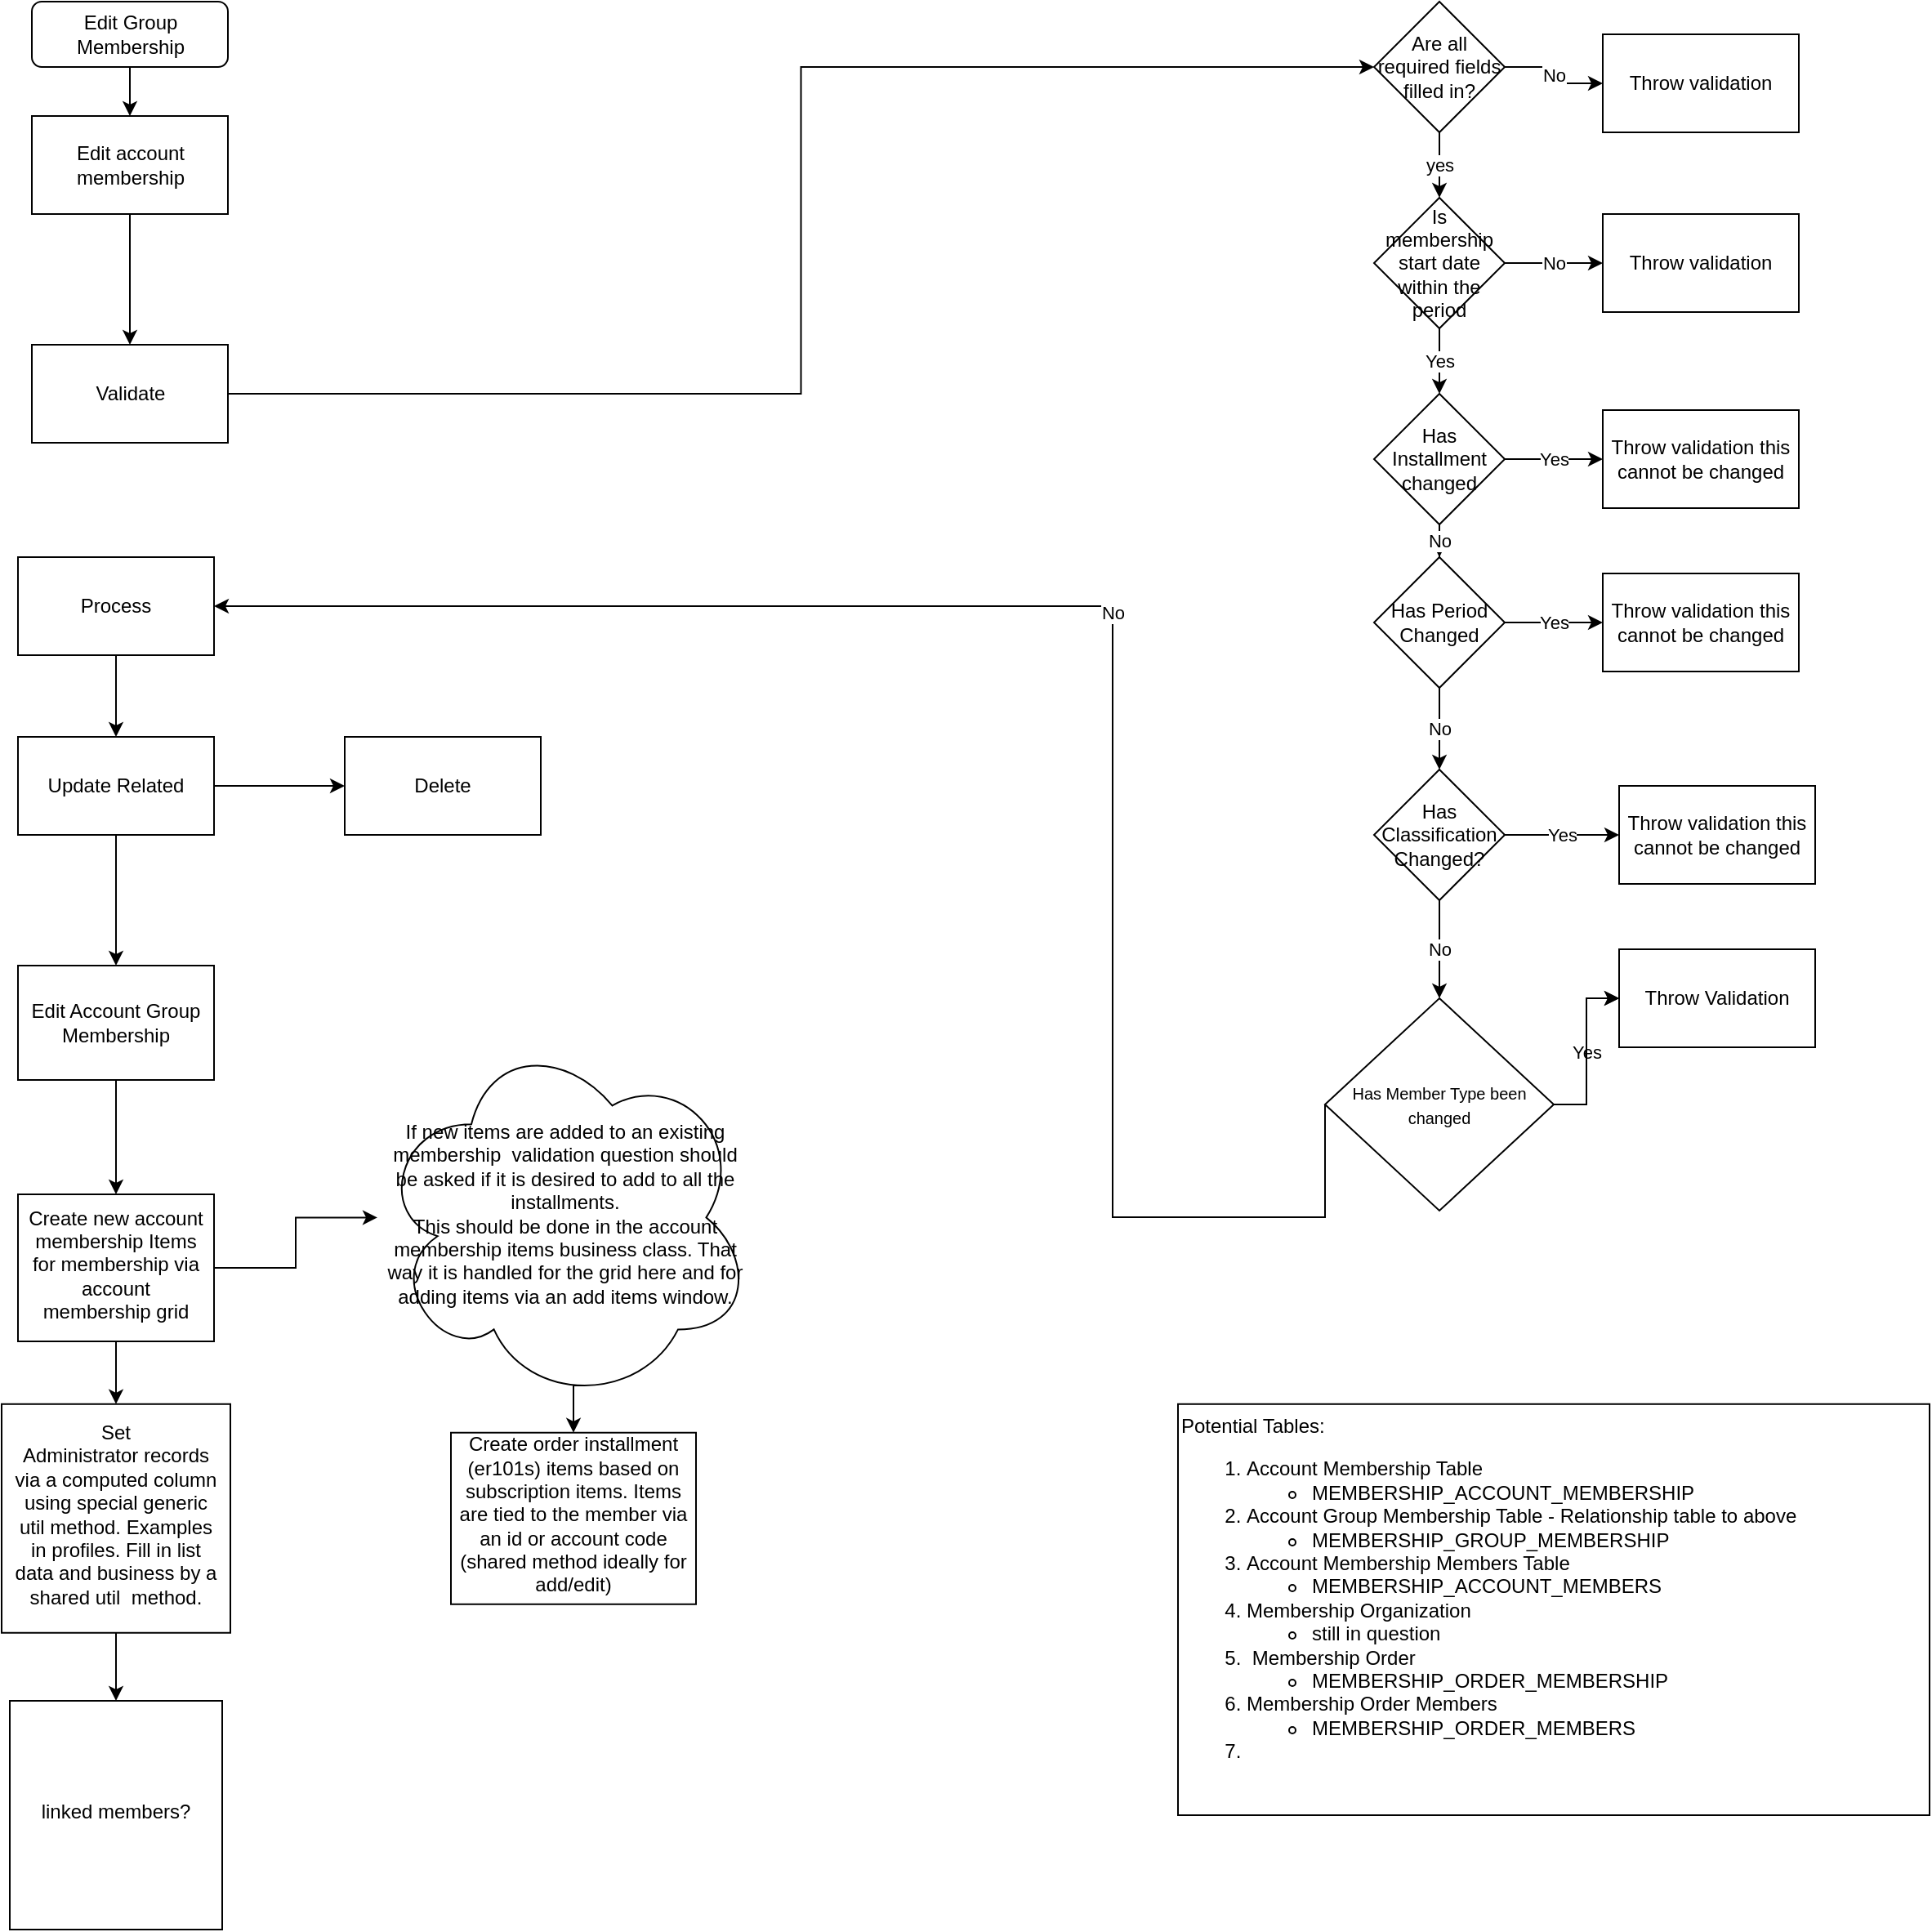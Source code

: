 <mxfile version="13.4.5" type="github">
  <diagram id="_DveeiFw1rA9gOVqHDl5" name="Page-1">
    <mxGraphModel dx="1422" dy="1862" grid="1" gridSize="10" guides="1" tooltips="1" connect="1" arrows="1" fold="1" page="1" pageScale="1" pageWidth="850" pageHeight="1100" math="0" shadow="0">
      <root>
        <mxCell id="0" />
        <mxCell id="1" parent="0" />
        <mxCell id="Qa1ZIfGvWoJUYzIrE15H-46" value="Edit Group Membership" style="rounded=1;whiteSpace=wrap;html=1;fontSize=12;glass=0;strokeWidth=1;shadow=0;" vertex="1" parent="1">
          <mxGeometry x="168.5" y="-80" width="120" height="40" as="geometry" />
        </mxCell>
        <mxCell id="Qa1ZIfGvWoJUYzIrE15H-47" value="No" style="edgeStyle=orthogonalEdgeStyle;rounded=0;orthogonalLoop=1;jettySize=auto;html=1;" edge="1" parent="1" source="Qa1ZIfGvWoJUYzIrE15H-49" target="Qa1ZIfGvWoJUYzIrE15H-50">
          <mxGeometry relative="1" as="geometry" />
        </mxCell>
        <mxCell id="Qa1ZIfGvWoJUYzIrE15H-48" value="yes" style="edgeStyle=orthogonalEdgeStyle;rounded=0;orthogonalLoop=1;jettySize=auto;html=1;" edge="1" parent="1" source="Qa1ZIfGvWoJUYzIrE15H-49" target="Qa1ZIfGvWoJUYzIrE15H-64">
          <mxGeometry relative="1" as="geometry" />
        </mxCell>
        <mxCell id="Qa1ZIfGvWoJUYzIrE15H-49" value="Are all required fields filled in?" style="rhombus;whiteSpace=wrap;html=1;rounded=0;" vertex="1" parent="1">
          <mxGeometry x="990" y="-80" width="80" height="80" as="geometry" />
        </mxCell>
        <mxCell id="Qa1ZIfGvWoJUYzIrE15H-50" value="Throw validation" style="whiteSpace=wrap;html=1;rounded=0;" vertex="1" parent="1">
          <mxGeometry x="1130" y="-60" width="120" height="60" as="geometry" />
        </mxCell>
        <mxCell id="Qa1ZIfGvWoJUYzIrE15H-104" value="" style="edgeStyle=orthogonalEdgeStyle;rounded=0;orthogonalLoop=1;jettySize=auto;html=1;" edge="1" parent="1" source="Qa1ZIfGvWoJUYzIrE15H-52" target="2">
          <mxGeometry relative="1" as="geometry" />
        </mxCell>
        <mxCell id="Qa1ZIfGvWoJUYzIrE15H-109" value="" style="edgeStyle=orthogonalEdgeStyle;rounded=0;orthogonalLoop=1;jettySize=auto;html=1;" edge="1" parent="1" source="Qa1ZIfGvWoJUYzIrE15H-52" target="Qa1ZIfGvWoJUYzIrE15H-108">
          <mxGeometry relative="1" as="geometry" />
        </mxCell>
        <mxCell id="Qa1ZIfGvWoJUYzIrE15H-52" value="Update Related" style="whiteSpace=wrap;html=1;rounded=0;" vertex="1" parent="1">
          <mxGeometry x="160" y="370" width="120" height="60" as="geometry" />
        </mxCell>
        <mxCell id="Qa1ZIfGvWoJUYzIrE15H-53" value="" style="edgeStyle=orthogonalEdgeStyle;rounded=0;orthogonalLoop=1;jettySize=auto;html=1;" edge="1" parent="1" source="Qa1ZIfGvWoJUYzIrE15H-54" target="Qa1ZIfGvWoJUYzIrE15H-99">
          <mxGeometry relative="1" as="geometry" />
        </mxCell>
        <mxCell id="Qa1ZIfGvWoJUYzIrE15H-54" value="Edit account membership" style="rounded=0;whiteSpace=wrap;html=1;" vertex="1" parent="1">
          <mxGeometry x="168.5" y="-10" width="120" height="60" as="geometry" />
        </mxCell>
        <mxCell id="Qa1ZIfGvWoJUYzIrE15H-55" value="" style="edgeStyle=orthogonalEdgeStyle;rounded=0;orthogonalLoop=1;jettySize=auto;html=1;" edge="1" parent="1" source="Qa1ZIfGvWoJUYzIrE15H-46" target="Qa1ZIfGvWoJUYzIrE15H-54">
          <mxGeometry relative="1" as="geometry">
            <mxPoint x="228.5" y="-40" as="sourcePoint" />
            <mxPoint x="228.5" y="40" as="targetPoint" />
          </mxGeometry>
        </mxCell>
        <mxCell id="Qa1ZIfGvWoJUYzIrE15H-56" value="" style="edgeStyle=orthogonalEdgeStyle;rounded=0;orthogonalLoop=1;jettySize=auto;html=1;entryX=0.5;entryY=0;entryDx=0;entryDy=0;exitX=0.55;exitY=0.95;exitDx=0;exitDy=0;exitPerimeter=0;" edge="1" parent="1" source="Qa1ZIfGvWoJUYzIrE15H-100" target="Qa1ZIfGvWoJUYzIrE15H-60">
          <mxGeometry relative="1" as="geometry">
            <mxPoint x="220" y="780" as="targetPoint" />
          </mxGeometry>
        </mxCell>
        <mxCell id="Qa1ZIfGvWoJUYzIrE15H-57" value="" style="edgeStyle=orthogonalEdgeStyle;rounded=0;orthogonalLoop=1;jettySize=auto;html=1;" edge="1" parent="1" source="Qa1ZIfGvWoJUYzIrE15H-58" target="Qa1ZIfGvWoJUYzIrE15H-100">
          <mxGeometry relative="1" as="geometry" />
        </mxCell>
        <mxCell id="Qa1ZIfGvWoJUYzIrE15H-58" value="Create new account membership Items for membership via account membership grid" style="whiteSpace=wrap;html=1;shadow=0;strokeWidth=1;spacing=6;spacingTop=-4;" vertex="1" parent="1">
          <mxGeometry x="160" y="650" width="120" height="90" as="geometry" />
        </mxCell>
        <mxCell id="Qa1ZIfGvWoJUYzIrE15H-59" value="" style="edgeStyle=orthogonalEdgeStyle;rounded=0;orthogonalLoop=1;jettySize=auto;html=1;exitX=0.5;exitY=1;exitDx=0;exitDy=0;" edge="1" parent="1" source="Qa1ZIfGvWoJUYzIrE15H-58" target="Qa1ZIfGvWoJUYzIrE15H-69">
          <mxGeometry relative="1" as="geometry" />
        </mxCell>
        <mxCell id="Qa1ZIfGvWoJUYzIrE15H-60" value="Create order installment (er101s) items based on subscription items. Items are tied to the member via an id or account code (shared method ideally for add/edit)" style="whiteSpace=wrap;html=1;shadow=0;strokeWidth=1;spacing=6;spacingTop=-4;" vertex="1" parent="1">
          <mxGeometry x="425" y="795.88" width="150" height="105" as="geometry" />
        </mxCell>
        <mxCell id="Qa1ZIfGvWoJUYzIrE15H-61" value="No" style="edgeStyle=orthogonalEdgeStyle;rounded=0;orthogonalLoop=1;jettySize=auto;html=1;" edge="1" parent="1" source="Qa1ZIfGvWoJUYzIrE15H-64" target="Qa1ZIfGvWoJUYzIrE15H-65">
          <mxGeometry relative="1" as="geometry" />
        </mxCell>
        <mxCell id="Qa1ZIfGvWoJUYzIrE15H-62" value="No" style="edgeStyle=orthogonalEdgeStyle;rounded=0;orthogonalLoop=1;jettySize=auto;html=1;entryX=1;entryY=0.5;entryDx=0;entryDy=0;exitX=0;exitY=0.5;exitDx=0;exitDy=0;" edge="1" parent="1" source="Qa1ZIfGvWoJUYzIrE15H-72" target="Qa1ZIfGvWoJUYzIrE15H-67">
          <mxGeometry x="0.013" relative="1" as="geometry">
            <mxPoint x="470" y="510" as="targetPoint" />
            <mxPoint x="530" y="540" as="sourcePoint" />
            <Array as="points">
              <mxPoint x="830" y="664" />
              <mxPoint x="830" y="290" />
            </Array>
            <mxPoint as="offset" />
          </mxGeometry>
        </mxCell>
        <mxCell id="Qa1ZIfGvWoJUYzIrE15H-63" value="Yes" style="edgeStyle=orthogonalEdgeStyle;rounded=0;orthogonalLoop=1;jettySize=auto;html=1;" edge="1" parent="1" source="Qa1ZIfGvWoJUYzIrE15H-64" target="Qa1ZIfGvWoJUYzIrE15H-76">
          <mxGeometry relative="1" as="geometry" />
        </mxCell>
        <mxCell id="Qa1ZIfGvWoJUYzIrE15H-64" value="Is membership start date within the period" style="rhombus;whiteSpace=wrap;html=1;rounded=0;" vertex="1" parent="1">
          <mxGeometry x="990" y="40" width="80" height="80" as="geometry" />
        </mxCell>
        <mxCell id="Qa1ZIfGvWoJUYzIrE15H-65" value="&lt;span&gt;Throw validation&lt;/span&gt;" style="whiteSpace=wrap;html=1;rounded=0;" vertex="1" parent="1">
          <mxGeometry x="1130" y="50" width="120" height="60" as="geometry" />
        </mxCell>
        <mxCell id="Qa1ZIfGvWoJUYzIrE15H-66" value="" style="edgeStyle=orthogonalEdgeStyle;rounded=0;orthogonalLoop=1;jettySize=auto;html=1;entryX=0.5;entryY=0;entryDx=0;entryDy=0;" edge="1" parent="1" source="Qa1ZIfGvWoJUYzIrE15H-67" target="Qa1ZIfGvWoJUYzIrE15H-52">
          <mxGeometry relative="1" as="geometry">
            <mxPoint x="220" y="390" as="targetPoint" />
          </mxGeometry>
        </mxCell>
        <mxCell id="Qa1ZIfGvWoJUYzIrE15H-67" value="Process" style="whiteSpace=wrap;html=1;rounded=0;" vertex="1" parent="1">
          <mxGeometry x="160" y="260" width="120" height="60" as="geometry" />
        </mxCell>
        <mxCell id="Qa1ZIfGvWoJUYzIrE15H-68" style="edgeStyle=orthogonalEdgeStyle;rounded=0;orthogonalLoop=1;jettySize=auto;html=1;entryX=0.5;entryY=0;entryDx=0;entryDy=0;" edge="1" parent="1" source="Qa1ZIfGvWoJUYzIrE15H-69" target="Qa1ZIfGvWoJUYzIrE15H-101">
          <mxGeometry relative="1" as="geometry" />
        </mxCell>
        <mxCell id="Qa1ZIfGvWoJUYzIrE15H-69" value="Set&lt;br&gt;Administrator records via a computed column using special generic util method. Examples in profiles. Fill in list data and business by a shared util&amp;nbsp; method." style="whiteSpace=wrap;html=1;shadow=0;strokeWidth=1;spacing=6;spacingTop=-4;" vertex="1" parent="1">
          <mxGeometry x="150" y="778.38" width="140" height="140" as="geometry" />
        </mxCell>
        <mxCell id="Qa1ZIfGvWoJUYzIrE15H-70" value="Yes" style="edgeStyle=orthogonalEdgeStyle;rounded=0;orthogonalLoop=1;jettySize=auto;html=1;" edge="1" parent="1" source="Qa1ZIfGvWoJUYzIrE15H-72" target="Qa1ZIfGvWoJUYzIrE15H-73">
          <mxGeometry relative="1" as="geometry" />
        </mxCell>
        <mxCell id="Qa1ZIfGvWoJUYzIrE15H-71" value="" style="edgeStyle=orthogonalEdgeStyle;rounded=0;orthogonalLoop=1;jettySize=auto;html=1;" edge="1" parent="1" source="Qa1ZIfGvWoJUYzIrE15H-72" target="Qa1ZIfGvWoJUYzIrE15H-73">
          <mxGeometry relative="1" as="geometry" />
        </mxCell>
        <mxCell id="Qa1ZIfGvWoJUYzIrE15H-72" value="&lt;span style=&quot;font-size: 10px&quot;&gt;Has Member Type been changed&lt;/span&gt;" style="rhombus;whiteSpace=wrap;html=1;rounded=0;" vertex="1" parent="1">
          <mxGeometry x="960" y="530" width="140" height="130" as="geometry" />
        </mxCell>
        <mxCell id="Qa1ZIfGvWoJUYzIrE15H-73" value="Throw Validation" style="whiteSpace=wrap;html=1;rounded=0;" vertex="1" parent="1">
          <mxGeometry x="1140" y="500" width="120" height="60" as="geometry" />
        </mxCell>
        <mxCell id="Qa1ZIfGvWoJUYzIrE15H-74" value="No" style="edgeStyle=orthogonalEdgeStyle;rounded=0;orthogonalLoop=1;jettySize=auto;html=1;" edge="1" parent="1" source="Qa1ZIfGvWoJUYzIrE15H-76" target="Qa1ZIfGvWoJUYzIrE15H-79">
          <mxGeometry relative="1" as="geometry" />
        </mxCell>
        <mxCell id="Qa1ZIfGvWoJUYzIrE15H-75" value="Yes" style="edgeStyle=orthogonalEdgeStyle;rounded=0;orthogonalLoop=1;jettySize=auto;html=1;" edge="1" parent="1" source="Qa1ZIfGvWoJUYzIrE15H-76" target="Qa1ZIfGvWoJUYzIrE15H-83">
          <mxGeometry relative="1" as="geometry" />
        </mxCell>
        <mxCell id="Qa1ZIfGvWoJUYzIrE15H-76" value="Has Installment changed" style="rhombus;whiteSpace=wrap;html=1;rounded=0;" vertex="1" parent="1">
          <mxGeometry x="990" y="160" width="80" height="80" as="geometry" />
        </mxCell>
        <mxCell id="Qa1ZIfGvWoJUYzIrE15H-77" value="No" style="edgeStyle=orthogonalEdgeStyle;rounded=0;orthogonalLoop=1;jettySize=auto;html=1;entryX=0.5;entryY=0;entryDx=0;entryDy=0;" edge="1" parent="1" source="Qa1ZIfGvWoJUYzIrE15H-79" target="Qa1ZIfGvWoJUYzIrE15H-88">
          <mxGeometry relative="1" as="geometry">
            <mxPoint x="1030" y="370" as="targetPoint" />
          </mxGeometry>
        </mxCell>
        <mxCell id="Qa1ZIfGvWoJUYzIrE15H-78" value="Yes" style="edgeStyle=orthogonalEdgeStyle;rounded=0;orthogonalLoop=1;jettySize=auto;html=1;" edge="1" parent="1" source="Qa1ZIfGvWoJUYzIrE15H-79" target="Qa1ZIfGvWoJUYzIrE15H-84">
          <mxGeometry relative="1" as="geometry" />
        </mxCell>
        <mxCell id="Qa1ZIfGvWoJUYzIrE15H-79" value="Has Period Changed" style="rhombus;whiteSpace=wrap;html=1;rounded=0;" vertex="1" parent="1">
          <mxGeometry x="990" y="260" width="80" height="80" as="geometry" />
        </mxCell>
        <mxCell id="Qa1ZIfGvWoJUYzIrE15H-83" value="Throw validation this cannot be changed" style="whiteSpace=wrap;html=1;rounded=0;" vertex="1" parent="1">
          <mxGeometry x="1130" y="170" width="120" height="60" as="geometry" />
        </mxCell>
        <mxCell id="Qa1ZIfGvWoJUYzIrE15H-84" value="&lt;span&gt;Throw validation this cannot be changed&lt;/span&gt;" style="whiteSpace=wrap;html=1;rounded=0;" vertex="1" parent="1">
          <mxGeometry x="1130" y="270" width="120" height="60" as="geometry" />
        </mxCell>
        <mxCell id="Qa1ZIfGvWoJUYzIrE15H-86" value="Yes" style="edgeStyle=orthogonalEdgeStyle;rounded=0;orthogonalLoop=1;jettySize=auto;html=1;" edge="1" parent="1" source="Qa1ZIfGvWoJUYzIrE15H-88" target="Qa1ZIfGvWoJUYzIrE15H-89">
          <mxGeometry relative="1" as="geometry" />
        </mxCell>
        <mxCell id="Qa1ZIfGvWoJUYzIrE15H-106" value="No" style="edgeStyle=orthogonalEdgeStyle;rounded=0;orthogonalLoop=1;jettySize=auto;html=1;exitX=0.5;exitY=1;exitDx=0;exitDy=0;entryX=0.5;entryY=0;entryDx=0;entryDy=0;" edge="1" parent="1" source="Qa1ZIfGvWoJUYzIrE15H-88" target="Qa1ZIfGvWoJUYzIrE15H-72">
          <mxGeometry relative="1" as="geometry" />
        </mxCell>
        <mxCell id="Qa1ZIfGvWoJUYzIrE15H-88" value="Has Classification Changed?" style="rhombus;whiteSpace=wrap;html=1;rounded=0;" vertex="1" parent="1">
          <mxGeometry x="990" y="390" width="80" height="80" as="geometry" />
        </mxCell>
        <mxCell id="Qa1ZIfGvWoJUYzIrE15H-89" value="&lt;span&gt;Throw validation this cannot be changed&lt;/span&gt;" style="whiteSpace=wrap;html=1;rounded=0;" vertex="1" parent="1">
          <mxGeometry x="1140" y="400" width="120" height="60" as="geometry" />
        </mxCell>
        <mxCell id="Qa1ZIfGvWoJUYzIrE15H-98" value="" style="edgeStyle=orthogonalEdgeStyle;rounded=0;orthogonalLoop=1;jettySize=auto;html=1;entryX=0;entryY=0.5;entryDx=0;entryDy=0;" edge="1" parent="1" source="Qa1ZIfGvWoJUYzIrE15H-99" target="Qa1ZIfGvWoJUYzIrE15H-49">
          <mxGeometry relative="1" as="geometry">
            <mxPoint x="368.5" y="160" as="targetPoint" />
          </mxGeometry>
        </mxCell>
        <mxCell id="Qa1ZIfGvWoJUYzIrE15H-99" value="Validate" style="whiteSpace=wrap;html=1;rounded=0;" vertex="1" parent="1">
          <mxGeometry x="168.5" y="130" width="120" height="60" as="geometry" />
        </mxCell>
        <mxCell id="Qa1ZIfGvWoJUYzIrE15H-100" value="If new items are added to an existing membership&amp;nbsp; validation question should be asked if it is desired to add to all the installments.&lt;br&gt;This should be done in the account membership items business class. That way it is handled for the grid here and for adding items via an add items window." style="ellipse;shape=cloud;whiteSpace=wrap;html=1;shadow=0;strokeWidth=1;spacing=6;spacingTop=-4;" vertex="1" parent="1">
          <mxGeometry x="380" y="550" width="230" height="228.38" as="geometry" />
        </mxCell>
        <mxCell id="Qa1ZIfGvWoJUYzIrE15H-101" value="linked members?" style="whiteSpace=wrap;html=1;shadow=0;strokeWidth=1;spacing=6;spacingTop=-4;" vertex="1" parent="1">
          <mxGeometry x="155" y="960" width="130" height="140" as="geometry" />
        </mxCell>
        <mxCell id="Qa1ZIfGvWoJUYzIrE15H-105" value="" style="edgeStyle=orthogonalEdgeStyle;rounded=0;orthogonalLoop=1;jettySize=auto;html=1;" edge="1" parent="1" source="2" target="Qa1ZIfGvWoJUYzIrE15H-58">
          <mxGeometry relative="1" as="geometry" />
        </mxCell>
        <mxCell id="2" value="Edit Account Group Membership" style="whiteSpace=wrap;html=1;rounded=0;" vertex="1" parent="1">
          <mxGeometry x="160" y="510" width="120" height="70" as="geometry" />
        </mxCell>
        <mxCell id="Qa1ZIfGvWoJUYzIrE15H-107" value="Potential Tables:&lt;br&gt;&lt;ol&gt;&lt;li&gt;Account Membership Table&lt;br&gt;&lt;/li&gt;&lt;ul&gt;&lt;li&gt;&lt;span&gt;MEMBERSHIP_ACCOUNT_MEMBERSHIP&lt;/span&gt;&lt;/li&gt;&lt;/ul&gt;&lt;li&gt;Account Group Membership Table - Relationship table to above&lt;/li&gt;&lt;ul&gt;&lt;li&gt;&lt;span&gt;MEMBERSHIP_GROUP_MEMBERSHIP&lt;/span&gt;&lt;/li&gt;&lt;/ul&gt;&lt;li&gt;Account Membership Members Table&lt;/li&gt;&lt;ul&gt;&lt;li&gt;&lt;span&gt;MEMBERSHIP_ACCOUNT_MEMBERS&lt;/span&gt;&lt;/li&gt;&lt;/ul&gt;&lt;li&gt;Membership Organization&lt;/li&gt;&lt;ul&gt;&lt;li&gt;&lt;span&gt;still in question&lt;/span&gt;&lt;/li&gt;&lt;/ul&gt;&lt;li&gt;&amp;nbsp;Membership Order&lt;/li&gt;&lt;ul&gt;&lt;li&gt;&lt;span&gt;MEMBERSHIP_ORDER_MEMBERSHIP&lt;/span&gt;&lt;/li&gt;&lt;/ul&gt;&lt;li&gt;Membership Order Members&lt;/li&gt;&lt;ul&gt;&lt;li&gt;&lt;span&gt;MEMBERSHIP_ORDER_MEMBERS&lt;/span&gt;&lt;/li&gt;&lt;/ul&gt;&lt;li&gt;&lt;br&gt;&lt;/li&gt;&lt;/ol&gt;" style="rounded=0;whiteSpace=wrap;html=1;align=left;horizontal=1;verticalAlign=top;" vertex="1" parent="1">
          <mxGeometry x="870" y="778.38" width="460" height="251.62" as="geometry" />
        </mxCell>
        <mxCell id="Qa1ZIfGvWoJUYzIrE15H-108" value="Delete" style="whiteSpace=wrap;html=1;rounded=0;" vertex="1" parent="1">
          <mxGeometry x="360" y="370" width="120" height="60" as="geometry" />
        </mxCell>
      </root>
    </mxGraphModel>
  </diagram>
</mxfile>
